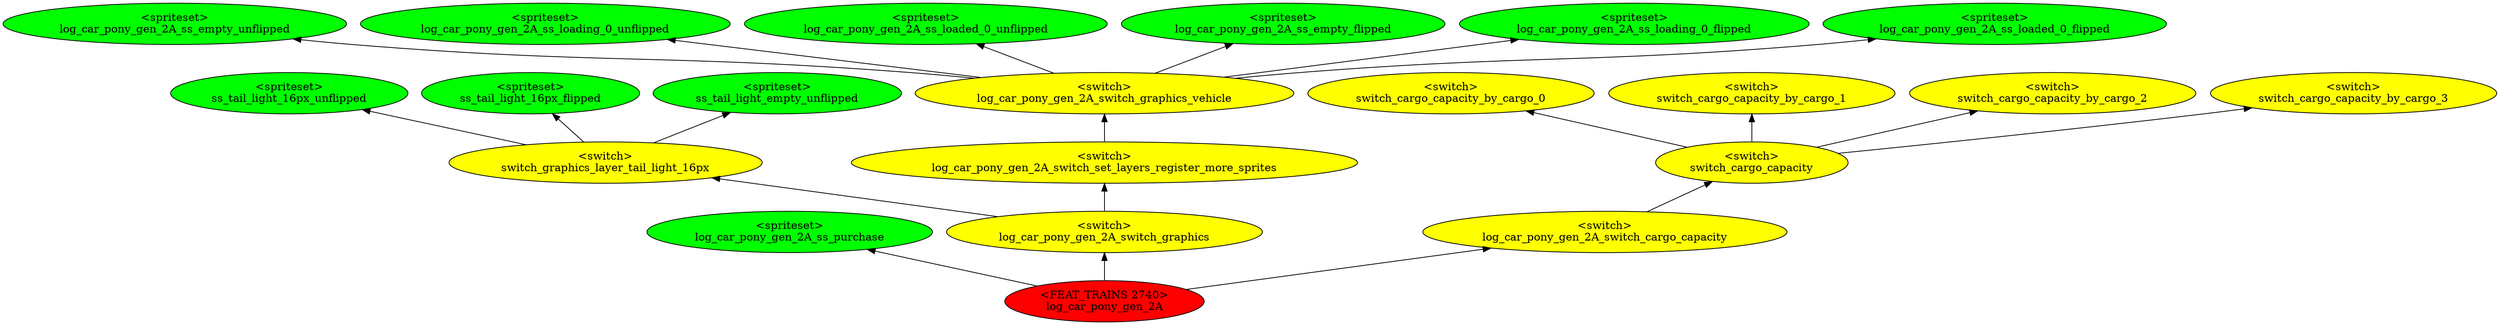 digraph {
rankdir="BT"
ss_tail_light_16px_unflipped [fillcolor=green style="filled" label="<spriteset>\nss_tail_light_16px_unflipped"]
ss_tail_light_16px_flipped [fillcolor=green style="filled" label="<spriteset>\nss_tail_light_16px_flipped"]
ss_tail_light_empty_unflipped [fillcolor=green style="filled" label="<spriteset>\nss_tail_light_empty_unflipped"]
switch_graphics_layer_tail_light_16px [fillcolor=yellow style="filled" label="<switch>\nswitch_graphics_layer_tail_light_16px"]
switch_cargo_capacity_by_cargo_0 [fillcolor=yellow style="filled" label="<switch>\nswitch_cargo_capacity_by_cargo_0"]
switch_cargo_capacity_by_cargo_1 [fillcolor=yellow style="filled" label="<switch>\nswitch_cargo_capacity_by_cargo_1"]
switch_cargo_capacity_by_cargo_2 [fillcolor=yellow style="filled" label="<switch>\nswitch_cargo_capacity_by_cargo_2"]
switch_cargo_capacity_by_cargo_3 [fillcolor=yellow style="filled" label="<switch>\nswitch_cargo_capacity_by_cargo_3"]
switch_cargo_capacity [fillcolor=yellow style="filled" label="<switch>\nswitch_cargo_capacity"]
log_car_pony_gen_2A_ss_empty_unflipped [fillcolor=green style="filled" label="<spriteset>\nlog_car_pony_gen_2A_ss_empty_unflipped"]
log_car_pony_gen_2A_ss_loading_0_unflipped [fillcolor=green style="filled" label="<spriteset>\nlog_car_pony_gen_2A_ss_loading_0_unflipped"]
log_car_pony_gen_2A_ss_loaded_0_unflipped [fillcolor=green style="filled" label="<spriteset>\nlog_car_pony_gen_2A_ss_loaded_0_unflipped"]
log_car_pony_gen_2A_ss_empty_flipped [fillcolor=green style="filled" label="<spriteset>\nlog_car_pony_gen_2A_ss_empty_flipped"]
log_car_pony_gen_2A_ss_loading_0_flipped [fillcolor=green style="filled" label="<spriteset>\nlog_car_pony_gen_2A_ss_loading_0_flipped"]
log_car_pony_gen_2A_ss_loaded_0_flipped [fillcolor=green style="filled" label="<spriteset>\nlog_car_pony_gen_2A_ss_loaded_0_flipped"]
log_car_pony_gen_2A_switch_graphics_vehicle [fillcolor=yellow style="filled" label="<switch>\nlog_car_pony_gen_2A_switch_graphics_vehicle"]
log_car_pony_gen_2A_ss_purchase [fillcolor=green style="filled" label="<spriteset>\nlog_car_pony_gen_2A_ss_purchase"]
log_car_pony_gen_2A_switch_set_layers_register_more_sprites [fillcolor=yellow style="filled" label="<switch>\nlog_car_pony_gen_2A_switch_set_layers_register_more_sprites"]
log_car_pony_gen_2A_switch_graphics [fillcolor=yellow style="filled" label="<switch>\nlog_car_pony_gen_2A_switch_graphics"]
log_car_pony_gen_2A_switch_cargo_capacity [fillcolor=yellow style="filled" label="<switch>\nlog_car_pony_gen_2A_switch_cargo_capacity"]
log_car_pony_gen_2A [fillcolor=red style="filled" label="<FEAT_TRAINS 2740>\nlog_car_pony_gen_2A"]
log_car_pony_gen_2A_switch_graphics->log_car_pony_gen_2A_switch_set_layers_register_more_sprites
log_car_pony_gen_2A->log_car_pony_gen_2A_switch_cargo_capacity
log_car_pony_gen_2A_switch_cargo_capacity->switch_cargo_capacity
log_car_pony_gen_2A_switch_graphics_vehicle->log_car_pony_gen_2A_ss_loaded_0_flipped
log_car_pony_gen_2A_switch_graphics_vehicle->log_car_pony_gen_2A_ss_loading_0_flipped
log_car_pony_gen_2A_switch_graphics_vehicle->log_car_pony_gen_2A_ss_loaded_0_unflipped
log_car_pony_gen_2A->log_car_pony_gen_2A_switch_graphics
log_car_pony_gen_2A->log_car_pony_gen_2A_ss_purchase
switch_graphics_layer_tail_light_16px->ss_tail_light_16px_flipped
log_car_pony_gen_2A_switch_graphics->switch_graphics_layer_tail_light_16px
switch_cargo_capacity->switch_cargo_capacity_by_cargo_1
switch_graphics_layer_tail_light_16px->ss_tail_light_empty_unflipped
log_car_pony_gen_2A_switch_graphics_vehicle->log_car_pony_gen_2A_ss_loading_0_unflipped
switch_cargo_capacity->switch_cargo_capacity_by_cargo_3
switch_cargo_capacity->switch_cargo_capacity_by_cargo_0
log_car_pony_gen_2A_switch_graphics_vehicle->log_car_pony_gen_2A_ss_empty_flipped
switch_graphics_layer_tail_light_16px->ss_tail_light_16px_unflipped
log_car_pony_gen_2A_switch_graphics_vehicle->log_car_pony_gen_2A_ss_empty_unflipped
log_car_pony_gen_2A_switch_set_layers_register_more_sprites->log_car_pony_gen_2A_switch_graphics_vehicle
switch_cargo_capacity->switch_cargo_capacity_by_cargo_2
}
